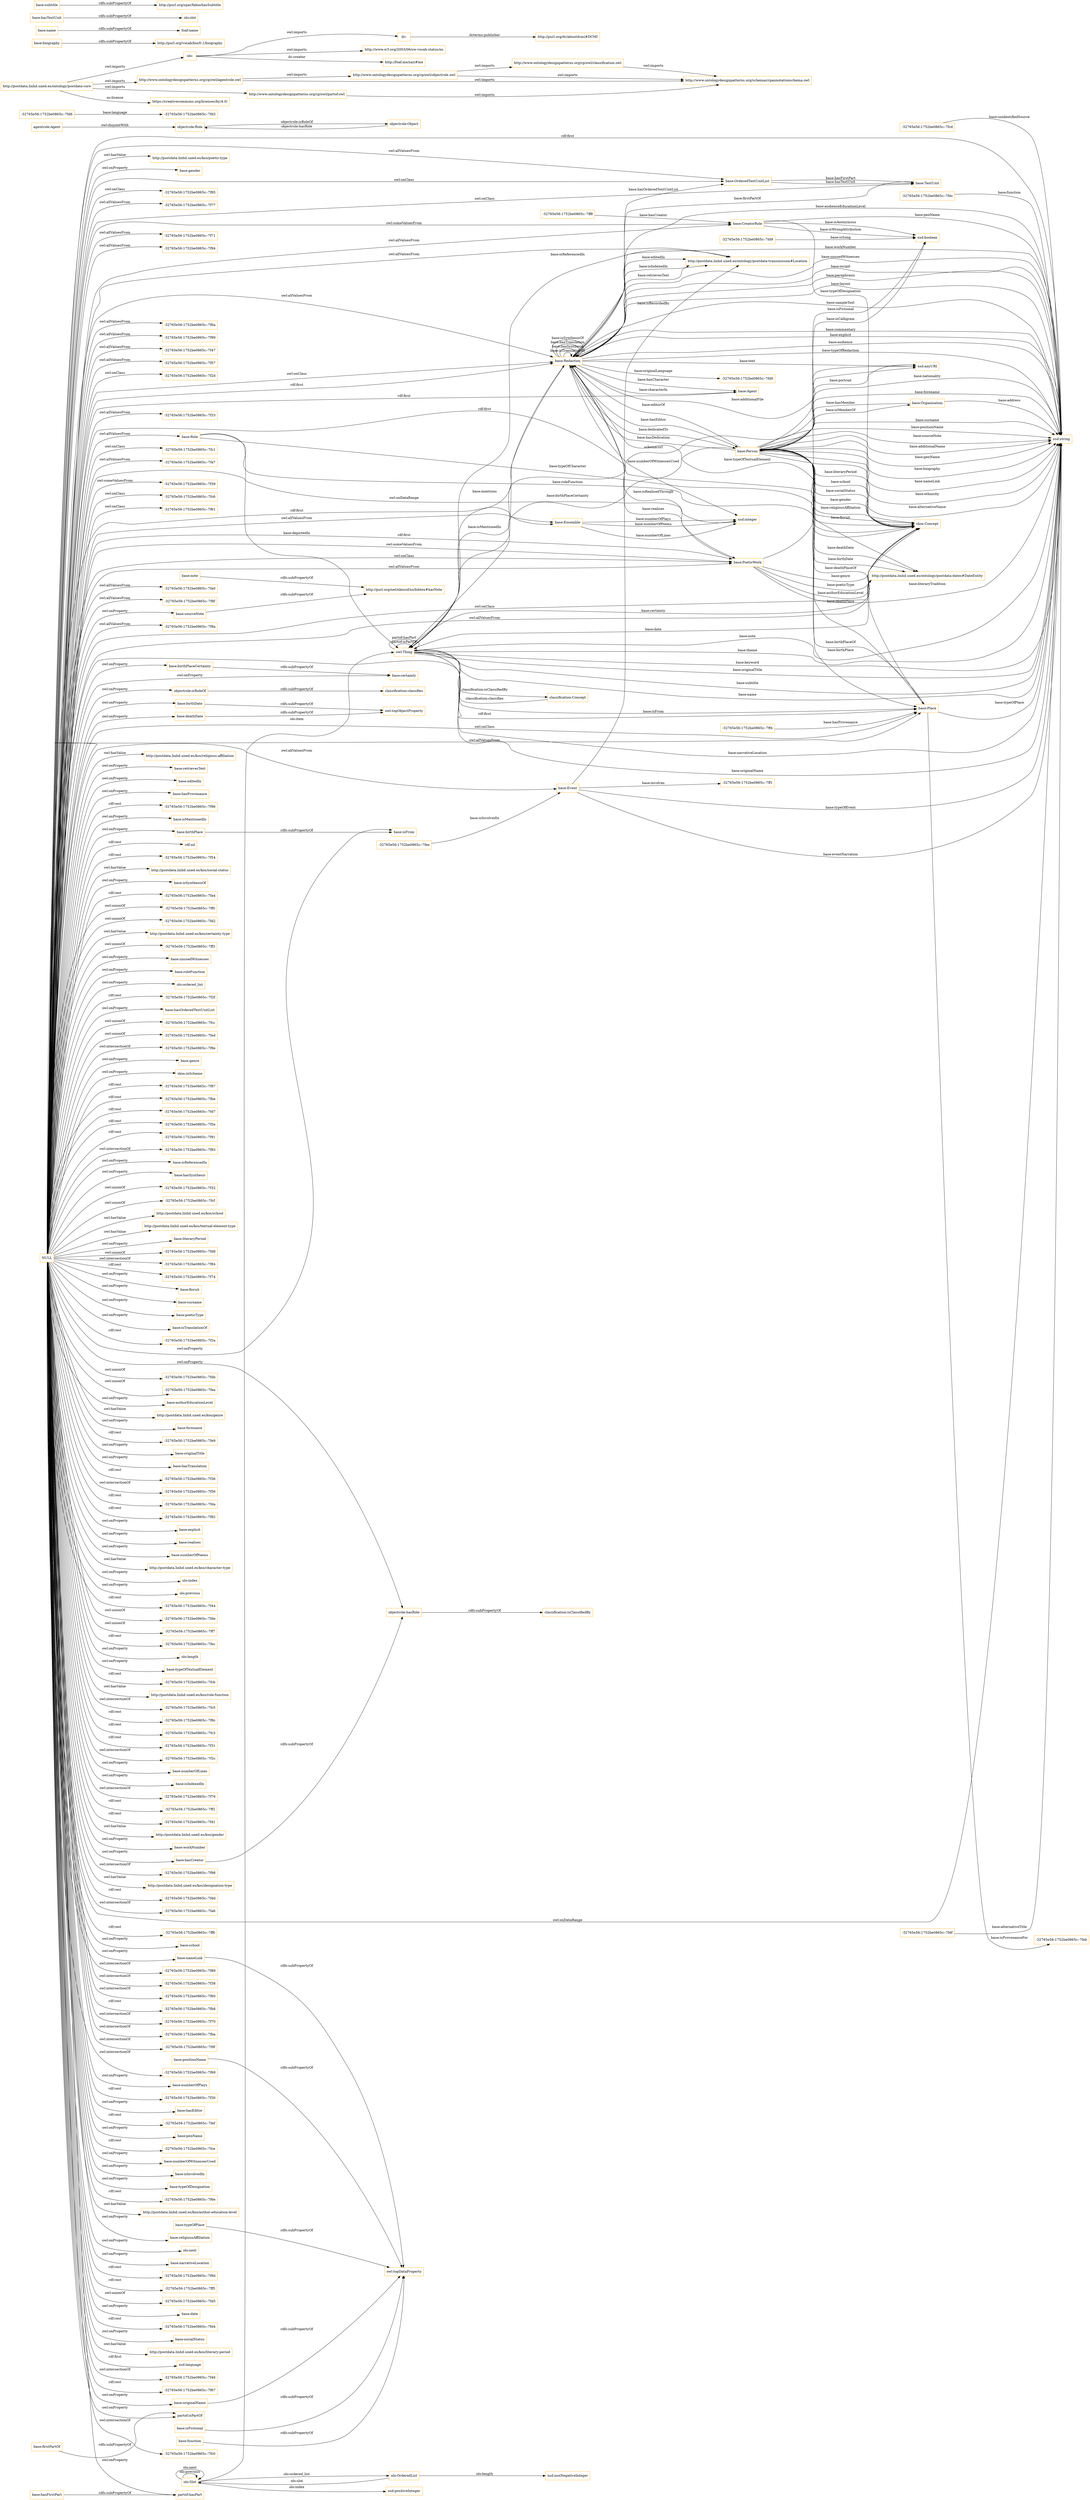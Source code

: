 digraph ar2dtool_diagram { 
rankdir=LR;
size="1501"
node [shape = rectangle, color="orange"]; "base:Role" "-32765e56:1752be0865c:-7f85" "-32765e56:1752be0865c:-7f77" "base:OrderedTextUnitList" "agentrole:Agent" "-32765e56:1752be0865c:-7f71" "-32765e56:1752be0865c:-7f94" "base:Agent" "base:CreatorRole" "-32765e56:1752be0865c:-7f6a" "-32765e56:1752be0865c:-7f99" "base:Person" "-32765e56:1752be0865c:-7ff8" "-32765e56:1752be0865c:-7fdf" "base:Organisation" "-32765e56:1752be0865c:-7f47" "-32765e56:1752be0865c:-7f57" "-32765e56:1752be0865c:-7f2d" "base:Redaction" "-32765e56:1752be0865c:-7f33" "base:Ensemble" "-32765e56:1752be0865c:-7fc1" "-32765e56:1752be0865c:-7ff1" "-32765e56:1752be0865c:-7fd9" "-32765e56:1752be0865c:-7fcd" "-32765e56:1752be0865c:-7fa7" "base:TextUnit" "-32765e56:1752be0865c:-7f39" "-32765e56:1752be0865c:-7fc6" "-32765e56:1752be0865c:-7f61" "skos:Concept" "http://postdata.linhd.uned.es/ontology/postdata-dates#DateEntity" "base:Place" "-32765e56:1752be0865c:-7feb" "base:Event" "-32765e56:1752be0865c:-7fa0" "-32765e56:1752be0865c:-7fd6" "-32765e56:1752be0865c:-7fdc" "-32765e56:1752be0865c:-7f8f" "-32765e56:1752be0865c:-7fee" "http://postdata.linhd.uned.es/ontology/postdata-transmission#Location" "-32765e56:1752be0865c:-7f8a" "-32765e56:1752be0865c:-7ff4" "base:PoeticWork" "owl:Thing" "objectrole:Role" "objectrole:Object" "olo:Slot" "olo:OrderedList" "classification:Concept" ; /*classes style*/
	"base:deathDate" -> "owl:topObjectProperty" [ label = "rdfs:subPropertyOf" ];
	"http://www.ontologydesignpatterns.org/cp/owl/objectrole.owl" -> "http://www.ontologydesignpatterns.org/cp/owl/classification.owl" [ label = "owl:imports" ];
	"http://www.ontologydesignpatterns.org/cp/owl/objectrole.owl" -> "http://www.ontologydesignpatterns.org/schemas/cpannotationschema.owl" [ label = "owl:imports" ];
	"http://www.ontologydesignpatterns.org/cp/owl/classification.owl" -> "http://www.ontologydesignpatterns.org/schemas/cpannotationschema.owl" [ label = "owl:imports" ];
	"base:firstPartOf" -> "partof:isPartOf" [ label = "rdfs:subPropertyOf" ];
	"agentrole:Agent" -> "objectrole:Role" [ label = "owl:disjointWith" ];
	"dc:" -> "http://purl.org/dc/aboutdcmi#DCMI" [ label = "dcterms:publisher" ];
	"olo:" -> "http://www.w3.org/2003/06/sw-vocab-status/ns" [ label = "owl:imports" ];
	"olo:" -> "dc:" [ label = "owl:imports" ];
	"olo:" -> "http://foaf.me/zazi#me" [ label = "dc:creator" ];
	"base:birthPlaceCertainty" -> "base:certainty" [ label = "rdfs:subPropertyOf" ];
	"base:biography" -> "http://purl.org/vocab/bio/0.1/biography" [ label = "rdfs:subPropertyOf" ];
	"objectrole:isRoleOf" -> "classification:classifies" [ label = "rdfs:subPropertyOf" ];
	"base:nameLink" -> "owl:topDataProperty" [ label = "rdfs:subPropertyOf" ];
	"base:sourceNote" -> "http://purl.org/net/nknouf/ns/bibtex#hasNote" [ label = "rdfs:subPropertyOf" ];
	"base:name" -> "foaf:name" [ label = "rdfs:subPropertyOf" ];
	"base:hasTextUnit" -> "olo:slot" [ label = "rdfs:subPropertyOf" ];
	"NULL" -> "base:birthPlace" [ label = "owl:onProperty" ];
	"NULL" -> "http://postdata.linhd.uned.es/kos/religious-affiliation" [ label = "owl:hasValue" ];
	"NULL" -> "-32765e56:1752be0865c:-7f61" [ label = "owl:onClass" ];
	"NULL" -> "base:PoeticWork" [ label = "owl:allValuesFrom" ];
	"NULL" -> "base:CreatorRole" [ label = "owl:someValuesFrom" ];
	"NULL" -> "base:retrievesText" [ label = "owl:onProperty" ];
	"NULL" -> "base:editedIn" [ label = "owl:onProperty" ];
	"NULL" -> "base:Place" [ label = "rdf:first" ];
	"NULL" -> "base:hasProvenance" [ label = "owl:onProperty" ];
	"NULL" -> "base:PoeticWork" [ label = "rdf:first" ];
	"NULL" -> "-32765e56:1752be0865c:-7f96" [ label = "rdf:rest" ];
	"NULL" -> "base:isMentionedIn" [ label = "owl:onProperty" ];
	"NULL" -> "base:birthDate" [ label = "owl:onProperty" ];
	"NULL" -> "rdf:nil" [ label = "rdf:rest" ];
	"NULL" -> "-32765e56:1752be0865c:-7f54" [ label = "rdf:rest" ];
	"NULL" -> "http://postdata.linhd.uned.es/kos/social-status" [ label = "owl:hasValue" ];
	"NULL" -> "base:isSynthesisOf" [ label = "owl:onProperty" ];
	"NULL" -> "-32765e56:1752be0865c:-7fa4" [ label = "rdf:rest" ];
	"NULL" -> "base:birthPlaceCertainty" [ label = "owl:onProperty" ];
	"NULL" -> "-32765e56:1752be0865c:-7ff0" [ label = "owl:unionOf" ];
	"NULL" -> "-32765e56:1752be0865c:-7fd2" [ label = "owl:unionOf" ];
	"NULL" -> "-32765e56:1752be0865c:-7f77" [ label = "owl:allValuesFrom" ];
	"NULL" -> "http://postdata.linhd.uned.es/kos/certainty-type" [ label = "owl:hasValue" ];
	"NULL" -> "-32765e56:1752be0865c:-7ff3" [ label = "owl:unionOf" ];
	"NULL" -> "base:unusedWitnesses" [ label = "owl:onProperty" ];
	"NULL" -> "objectrole:isRoleOf" [ label = "owl:onProperty" ];
	"NULL" -> "base:roleFunction" [ label = "owl:onProperty" ];
	"NULL" -> "partof:isPartOf" [ label = "owl:onProperty" ];
	"NULL" -> "olo:ordered_list" [ label = "owl:onProperty" ];
	"NULL" -> "-32765e56:1752be0865c:-7f2f" [ label = "rdf:rest" ];
	"NULL" -> "base:hasOrderedTextUnitList" [ label = "owl:onProperty" ];
	"NULL" -> "-32765e56:1752be0865c:-7fcc" [ label = "owl:unionOf" ];
	"NULL" -> "-32765e56:1752be0865c:-7fed" [ label = "owl:unionOf" ];
	"NULL" -> "-32765e56:1752be0865c:-7f8e" [ label = "owl:intersectionOf" ];
	"NULL" -> "base:Role" [ label = "owl:allValuesFrom" ];
	"NULL" -> "base:genre" [ label = "owl:onProperty" ];
	"NULL" -> "skos:inScheme" [ label = "owl:onProperty" ];
	"NULL" -> "base:OrderedTextUnitList" [ label = "owl:allValuesFrom" ];
	"NULL" -> "-32765e56:1752be0865c:-7f87" [ label = "rdf:rest" ];
	"NULL" -> "-32765e56:1752be0865c:-7fbe" [ label = "rdf:rest" ];
	"NULL" -> "-32765e56:1752be0865c:-7f8f" [ label = "owl:allValuesFrom" ];
	"NULL" -> "base:CreatorRole" [ label = "owl:allValuesFrom" ];
	"NULL" -> "-32765e56:1752be0865c:-7fd7" [ label = "rdf:rest" ];
	"NULL" -> "http://postdata.linhd.uned.es/ontology/postdata-dates#DateEntity" [ label = "owl:onClass" ];
	"NULL" -> "-32765e56:1752be0865c:-7f94" [ label = "owl:allValuesFrom" ];
	"NULL" -> "-32765e56:1752be0865c:-7f5e" [ label = "rdf:rest" ];
	"NULL" -> "base:Ensemble" [ label = "owl:allValuesFrom" ];
	"NULL" -> "-32765e56:1752be0865c:-7f91" [ label = "rdf:rest" ];
	"NULL" -> "-32765e56:1752be0865c:-7f93" [ label = "owl:intersectionOf" ];
	"NULL" -> "base:isReferencedIn" [ label = "owl:onProperty" ];
	"NULL" -> "base:hasSynthesis" [ label = "owl:onProperty" ];
	"NULL" -> "-32765e56:1752be0865c:-7f32" [ label = "owl:unionOf" ];
	"NULL" -> "-32765e56:1752be0865c:-7fcf" [ label = "owl:unionOf" ];
	"NULL" -> "base:Agent" [ label = "rdf:first" ];
	"NULL" -> "http://postdata.linhd.uned.es/kos/school" [ label = "owl:hasValue" ];
	"NULL" -> "skos:Concept" [ label = "rdf:first" ];
	"NULL" -> "http://postdata.linhd.uned.es/kos/textual-element-type" [ label = "owl:hasValue" ];
	"NULL" -> "base:literaryPeriod" [ label = "owl:onProperty" ];
	"NULL" -> "-32765e56:1752be0865c:-7fd8" [ label = "owl:unionOf" ];
	"NULL" -> "-32765e56:1752be0865c:-7f84" [ label = "owl:intersectionOf" ];
	"NULL" -> "-32765e56:1752be0865c:-7f74" [ label = "rdf:rest" ];
	"NULL" -> "base:floruit" [ label = "owl:onProperty" ];
	"NULL" -> "base:surname" [ label = "owl:onProperty" ];
	"NULL" -> "base:poeticType" [ label = "owl:onProperty" ];
	"NULL" -> "base:isTranslationOf" [ label = "owl:onProperty" ];
	"NULL" -> "-32765e56:1752be0865c:-7f2a" [ label = "rdf:rest" ];
	"NULL" -> "xsd:string" [ label = "owl:onDataRange" ];
	"NULL" -> "-32765e56:1752be0865c:-7fdb" [ label = "owl:unionOf" ];
	"NULL" -> "-32765e56:1752be0865c:-7fea" [ label = "owl:unionOf" ];
	"NULL" -> "base:authorEducationLevel" [ label = "owl:onProperty" ];
	"NULL" -> "http://postdata.linhd.uned.es/kos/genre" [ label = "owl:hasValue" ];
	"NULL" -> "base:forename" [ label = "owl:onProperty" ];
	"NULL" -> "-32765e56:1752be0865c:-7fe9" [ label = "rdf:rest" ];
	"NULL" -> "-32765e56:1752be0865c:-7f99" [ label = "owl:allValuesFrom" ];
	"NULL" -> "base:originalTitle" [ label = "owl:onProperty" ];
	"NULL" -> "base:hasTranslation" [ label = "owl:onProperty" ];
	"NULL" -> "-32765e56:1752be0865c:-7f36" [ label = "rdf:rest" ];
	"NULL" -> "-32765e56:1752be0865c:-7f56" [ label = "owl:intersectionOf" ];
	"NULL" -> "base:Redaction" [ label = "owl:allValuesFrom" ];
	"NULL" -> "-32765e56:1752be0865c:-7fda" [ label = "rdf:rest" ];
	"NULL" -> "-32765e56:1752be0865c:-7f82" [ label = "rdf:rest" ];
	"NULL" -> "base:explicit" [ label = "owl:onProperty" ];
	"NULL" -> "-32765e56:1752be0865c:-7fc1" [ label = "owl:onClass" ];
	"NULL" -> "base:realises" [ label = "owl:onProperty" ];
	"NULL" -> "-32765e56:1752be0865c:-7f71" [ label = "owl:allValuesFrom" ];
	"NULL" -> "base:numberOfPoems" [ label = "owl:onProperty" ];
	"NULL" -> "base:PoeticWork" [ label = "owl:someValuesFrom" ];
	"NULL" -> "http://postdata.linhd.uned.es/kos/character-type" [ label = "owl:hasValue" ];
	"NULL" -> "olo:index" [ label = "owl:onProperty" ];
	"NULL" -> "olo:previous" [ label = "owl:onProperty" ];
	"NULL" -> "-32765e56:1752be0865c:-7f44" [ label = "rdf:rest" ];
	"NULL" -> "-32765e56:1752be0865c:-7fde" [ label = "owl:unionOf" ];
	"NULL" -> "-32765e56:1752be0865c:-7fa0" [ label = "owl:allValuesFrom" ];
	"NULL" -> "-32765e56:1752be0865c:-7ff7" [ label = "owl:unionOf" ];
	"NULL" -> "base:PoeticWork" [ label = "owl:onClass" ];
	"NULL" -> "xsd:string" [ label = "rdf:first" ];
	"NULL" -> "-32765e56:1752be0865c:-7fec" [ label = "rdf:rest" ];
	"NULL" -> "olo:length" [ label = "owl:onProperty" ];
	"NULL" -> "base:typeOfTextualElement" [ label = "owl:onProperty" ];
	"NULL" -> "-32765e56:1752be0865c:-7fcb" [ label = "rdf:rest" ];
	"NULL" -> "http://postdata.linhd.uned.es/kos/role-function" [ label = "owl:hasValue" ];
	"NULL" -> "-32765e56:1752be0865c:-7fc5" [ label = "owl:intersectionOf" ];
	"NULL" -> "-32765e56:1752be0865c:-7f8c" [ label = "rdf:rest" ];
	"NULL" -> "-32765e56:1752be0865c:-7f6a" [ label = "owl:allValuesFrom" ];
	"NULL" -> "-32765e56:1752be0865c:-7fc3" [ label = "rdf:rest" ];
	"NULL" -> "-32765e56:1752be0865c:-7f31" [ label = "rdf:rest" ];
	"NULL" -> "-32765e56:1752be0865c:-7f2c" [ label = "owl:intersectionOf" ];
	"NULL" -> "base:numberOfLines" [ label = "owl:onProperty" ];
	"NULL" -> "-32765e56:1752be0865c:-7f8a" [ label = "owl:allValuesFrom" ];
	"NULL" -> "base:isIndexedIn" [ label = "owl:onProperty" ];
	"NULL" -> "-32765e56:1752be0865c:-7f76" [ label = "owl:intersectionOf" ];
	"NULL" -> "-32765e56:1752be0865c:-7f33" [ label = "owl:allValuesFrom" ];
	"NULL" -> "-32765e56:1752be0865c:-7ff2" [ label = "rdf:rest" ];
	"NULL" -> "-32765e56:1752be0865c:-7fd1" [ label = "rdf:rest" ];
	"NULL" -> "http://postdata.linhd.uned.es/kos/gender" [ label = "owl:hasValue" ];
	"NULL" -> "base:workNumber" [ label = "owl:onProperty" ];
	"NULL" -> "base:hasCreator" [ label = "owl:onProperty" ];
	"NULL" -> "-32765e56:1752be0865c:-7f98" [ label = "owl:intersectionOf" ];
	"NULL" -> "http://postdata.linhd.uned.es/kos/designation-type" [ label = "owl:hasValue" ];
	"NULL" -> "base:deathDate" [ label = "owl:onProperty" ];
	"NULL" -> "-32765e56:1752be0865c:-7fdd" [ label = "rdf:rest" ];
	"NULL" -> "-32765e56:1752be0865c:-7fa6" [ label = "owl:intersectionOf" ];
	"NULL" -> "base:isFrom" [ label = "owl:onProperty" ];
	"NULL" -> "-32765e56:1752be0865c:-7f57" [ label = "owl:allValuesFrom" ];
	"NULL" -> "-32765e56:1752be0865c:-7ff6" [ label = "rdf:rest" ];
	"NULL" -> "base:Redaction" [ label = "owl:onClass" ];
	"NULL" -> "base:school" [ label = "owl:onProperty" ];
	"NULL" -> "-32765e56:1752be0865c:-7f89" [ label = "owl:intersectionOf" ];
	"NULL" -> "xsd:integer" [ label = "owl:onDataRange" ];
	"NULL" -> "-32765e56:1752be0865c:-7f38" [ label = "owl:intersectionOf" ];
	"NULL" -> "-32765e56:1752be0865c:-7f60" [ label = "owl:intersectionOf" ];
	"NULL" -> "-32765e56:1752be0865c:-7f39" [ label = "owl:someValuesFrom" ];
	"NULL" -> "-32765e56:1752be0865c:-7fb8" [ label = "rdf:rest" ];
	"NULL" -> "-32765e56:1752be0865c:-7f70" [ label = "owl:intersectionOf" ];
	"NULL" -> "-32765e56:1752be0865c:-7fc6" [ label = "owl:onClass" ];
	"NULL" -> "-32765e56:1752be0865c:-7fba" [ label = "owl:intersectionOf" ];
	"NULL" -> "-32765e56:1752be0865c:-7f9f" [ label = "owl:intersectionOf" ];
	"NULL" -> "-32765e56:1752be0865c:-7f69" [ label = "owl:intersectionOf" ];
	"NULL" -> "objectrole:hasRole" [ label = "owl:onProperty" ];
	"NULL" -> "partof:hasPart" [ label = "owl:onProperty" ];
	"NULL" -> "base:Place" [ label = "owl:onClass" ];
	"NULL" -> "base:numberOfPlays" [ label = "owl:onProperty" ];
	"NULL" -> "-32765e56:1752be0865c:-7f30" [ label = "rdf:rest" ];
	"NULL" -> "base:hasEditor" [ label = "owl:onProperty" ];
	"NULL" -> "base:nameLink" [ label = "owl:onProperty" ];
	"NULL" -> "base:Ensemble" [ label = "rdf:first" ];
	"NULL" -> "-32765e56:1752be0865c:-7fef" [ label = "rdf:rest" ];
	"NULL" -> "base:penName" [ label = "owl:onProperty" ];
	"NULL" -> "-32765e56:1752be0865c:-7f47" [ label = "owl:allValuesFrom" ];
	"NULL" -> "-32765e56:1752be0865c:-7fce" [ label = "rdf:rest" ];
	"NULL" -> "base:numberOfWitnessesUsed" [ label = "owl:onProperty" ];
	"NULL" -> "base:isInvolvedIn" [ label = "owl:onProperty" ];
	"NULL" -> "base:typeOfDesignation" [ label = "owl:onProperty" ];
	"NULL" -> "-32765e56:1752be0865c:-7f6e" [ label = "rdf:rest" ];
	"NULL" -> "http://postdata.linhd.uned.es/ontology/postdata-transmission#Location" [ label = "owl:allValuesFrom" ];
	"NULL" -> "base:Redaction" [ label = "rdf:first" ];
	"NULL" -> "http://postdata.linhd.uned.es/kos/author-education-level" [ label = "owl:hasValue" ];
	"NULL" -> "base:originalName" [ label = "owl:onProperty" ];
	"NULL" -> "base:religiousAffiliation" [ label = "owl:onProperty" ];
	"NULL" -> "olo:next" [ label = "owl:onProperty" ];
	"NULL" -> "base:sourceNote" [ label = "owl:onProperty" ];
	"NULL" -> "base:narrativeLocation" [ label = "owl:onProperty" ];
	"NULL" -> "-32765e56:1752be0865c:-7f9d" [ label = "rdf:rest" ];
	"NULL" -> "-32765e56:1752be0865c:-7ff5" [ label = "rdf:rest" ];
	"NULL" -> "base:certainty" [ label = "owl:onProperty" ];
	"NULL" -> "-32765e56:1752be0865c:-7f85" [ label = "owl:onClass" ];
	"NULL" -> "-32765e56:1752be0865c:-7fd5" [ label = "owl:unionOf" ];
	"NULL" -> "base:date" [ label = "owl:onProperty" ];
	"NULL" -> "-32765e56:1752be0865c:-7fd4" [ label = "rdf:rest" ];
	"NULL" -> "-32765e56:1752be0865c:-7fa7" [ label = "owl:allValuesFrom" ];
	"NULL" -> "base:TextUnit" [ label = "owl:onClass" ];
	"NULL" -> "base:Place" [ label = "owl:allValuesFrom" ];
	"NULL" -> "base:socialStatus" [ label = "owl:onProperty" ];
	"NULL" -> "http://postdata.linhd.uned.es/kos/literary-period" [ label = "owl:hasValue" ];
	"NULL" -> "http://postdata.linhd.uned.es/ontology/postdata-dates#DateEntity" [ label = "owl:allValuesFrom" ];
	"NULL" -> "xsd:language" [ label = "rdf:first" ];
	"NULL" -> "-32765e56:1752be0865c:-7f46" [ label = "owl:intersectionOf" ];
	"NULL" -> "-32765e56:1752be0865c:-7f2d" [ label = "owl:onClass" ];
	"NULL" -> "-32765e56:1752be0865c:-7f67" [ label = "rdf:rest" ];
	"NULL" -> "-32765e56:1752be0865c:-7fc0" [ label = "owl:intersectionOf" ];
	"NULL" -> "http://postdata.linhd.uned.es/kos/poetic-type" [ label = "owl:hasValue" ];
	"NULL" -> "base:gender" [ label = "owl:onProperty" ];
	"NULL" -> "base:OrderedTextUnitList" [ label = "owl:onClass" ];
	"NULL" -> "base:Event" [ label = "owl:allValuesFrom" ];
	"base:hasFirstPart" -> "partof:hasPart" [ label = "rdfs:subPropertyOf" ];
	"base:hasCreator" -> "objectrole:hasRole" [ label = "rdfs:subPropertyOf" ];
	"base:birthPlace" -> "base:isFrom" [ label = "rdfs:subPropertyOf" ];
	"http://www.ontologydesignpatterns.org/cp/owl/agentrole.owl" -> "http://www.ontologydesignpatterns.org/cp/owl/objectrole.owl" [ label = "owl:imports" ];
	"http://www.ontologydesignpatterns.org/cp/owl/agentrole.owl" -> "http://www.ontologydesignpatterns.org/schemas/cpannotationschema.owl" [ label = "owl:imports" ];
	"base:isFictional" -> "owl:topDataProperty" [ label = "rdfs:subPropertyOf" ];
	"base:subtitle" -> "http://purl.org/spar/fabio/hasSubtitle" [ label = "rdfs:subPropertyOf" ];
	"base:function" -> "owl:topDataProperty" [ label = "rdfs:subPropertyOf" ];
	"base:originalName" -> "owl:topDataProperty" [ label = "rdfs:subPropertyOf" ];
	"http://www.ontologydesignpatterns.org/cp/owl/partof.owl" -> "http://www.ontologydesignpatterns.org/schemas/cpannotationschema.owl" [ label = "owl:imports" ];
	"http://postdata.linhd.uned.es/ontology/postdata-core" -> "https://creativecommons.org/licenses/by/4.0/" [ label = "ns:license" ];
	"http://postdata.linhd.uned.es/ontology/postdata-core" -> "http://www.ontologydesignpatterns.org/cp/owl/partof.owl" [ label = "owl:imports" ];
	"http://postdata.linhd.uned.es/ontology/postdata-core" -> "http://www.ontologydesignpatterns.org/cp/owl/agentrole.owl" [ label = "owl:imports" ];
	"http://postdata.linhd.uned.es/ontology/postdata-core" -> "olo:" [ label = "owl:imports" ];
	"base:note" -> "http://purl.org/net/nknouf/ns/bibtex#hasNote" [ label = "rdfs:subPropertyOf" ];
	"base:birthDate" -> "owl:topObjectProperty" [ label = "rdfs:subPropertyOf" ];
	"base:positionName" -> "owl:topDataProperty" [ label = "rdfs:subPropertyOf" ];
	"objectrole:hasRole" -> "classification:isClassifiedBy" [ label = "rdfs:subPropertyOf" ];
	"base:typeOfPlace" -> "owl:topDataProperty" [ label = "rdfs:subPropertyOf" ];
	"base:Redaction" -> "owl:Thing" [ label = "base:mentions" ];
	"base:Person" -> "xsd:boolean" [ label = "base:isFictional" ];
	"owl:Thing" -> "xsd:string" [ label = "base:narrativeLocation" ];
	"base:CreatorRole" -> "xsd:string" [ label = "base:penName" ];
	"base:Person" -> "base:Place" [ label = "base:deathPlace" ];
	"base:Ensemble" -> "xsd:integer" [ label = "base:numberOfLines" ];
	"base:Redaction" -> "xsd:string" [ label = "base:audienceEducationLevel" ];
	"base:Event" -> "xsd:string" [ label = "base:eventNarration" ];
	"base:Redaction" -> "xsd:string" [ label = "base:workNumber" ];
	"owl:Thing" -> "xsd:string" [ label = "base:originalName" ];
	"base:OrderedTextUnitList" -> "base:TextUnit" [ label = "base:hasTextUnit" ];
	"base:Redaction" -> "base:Person" [ label = "base:hasEditor" ];
	"olo:Slot" -> "olo:Slot" [ label = "olo:previous" ];
	"base:Redaction" -> "xsd:string" [ label = "base:unusedWitnesses" ];
	"base:Place" -> "base:Person" [ label = "base:deathPlaceOf" ];
	"base:Person" -> "http://postdata.linhd.uned.es/ontology/postdata-dates#DateEntity" [ label = "base:floruit" ];
	"base:Person" -> "xsd:string" [ label = "base:surname" ];
	"base:Person" -> "xsd:string" [ label = "base:positionName" ];
	"classification:Concept" -> "owl:Thing" [ label = "classification:classifies" ];
	"-32765e56:1752be0865c:-7ff8" -> "base:CreatorRole" [ label = "base:hasCreator" ];
	"base:Redaction" -> "xsd:string" [ label = "base:paraphrasis" ];
	"base:Person" -> "base:Redaction" [ label = "base:hasDedication" ];
	"base:Event" -> "xsd:string" [ label = "base:typeOfEvent" ];
	"base:Person" -> "http://postdata.linhd.uned.es/ontology/postdata-dates#DateEntity" [ label = "base:deathDate" ];
	"base:Person" -> "base:Place" [ label = "base:birthPlace" ];
	"base:Event" -> "http://postdata.linhd.uned.es/ontology/postdata-transmission#Location" [ label = "base:isRecordedBy" ];
	"base:CreatorRole" -> "xsd:boolean" [ label = "base:isAnonymous" ];
	"base:Redaction" -> "base:Agent" [ label = "base:hasCharacter" ];
	"base:Redaction" -> "xsd:anyURI" [ label = "base:text" ];
	"base:Redaction" -> "xsd:anyURI" [ label = "base:additionalFile" ];
	"base:Person" -> "base:Organisation" [ label = "base:isMemberOf" ];
	"base:Redaction" -> "xsd:string" [ label = "base:layout" ];
	"base:PoeticWork" -> "xsd:boolean" [ label = "base:isCalligram" ];
	"olo:Slot" -> "olo:OrderedList" [ label = "olo:ordered_list" ];
	"base:Redaction" -> "http://postdata.linhd.uned.es/ontology/postdata-transmission#Location" [ label = "base:editedIn" ];
	"base:Redaction" -> "skos:Concept" [ label = "base:typeOfTextualElement" ];
	"olo:OrderedList" -> "xsd:nonNegativeInteger" [ label = "olo:length" ];
	"-32765e56:1752be0865c:-7fee" -> "base:Event" [ label = "base:isInvolvedIn" ];
	"base:PoeticWork" -> "base:Redaction" [ label = "base:isRealisedThrough" ];
	"base:Redaction" -> "base:PoeticWork" [ label = "base:realises" ];
	"base:Person" -> "skos:Concept" [ label = "base:religiousAffiliation" ];
	"base:Person" -> "xsd:string" [ label = "base:sourceNote" ];
	"base:Redaction" -> "xsd:string" [ label = "base:sampleText" ];
	"base:Redaction" -> "xsd:string" [ label = "base:incipit" ];
	"base:Person" -> "http://postdata.linhd.uned.es/ontology/postdata-dates#DateEntity" [ label = "base:birthDate" ];
	"base:Person" -> "owl:Thing" [ label = "base:birthPlaceCertainty" ];
	"base:Person" -> "skos:Concept" [ label = "base:literaryPeriod" ];
	"base:Person" -> "xsd:string" [ label = "base:additionalName" ];
	"base:Person" -> "xsd:string" [ label = "base:genName" ];
	"base:Person" -> "base:Redaction" [ label = "base:editorOf" ];
	"base:CreatorRole" -> "skos:Concept" [ label = "base:typeOfDesignation" ];
	"base:Person" -> "xsd:string" [ label = "base:biography" ];
	"base:Redaction" -> "base:Redaction" [ label = "base:isTranslationOf" ];
	"owl:Thing" -> "skos:Concept" [ label = "base:certainty" ];
	"base:Redaction" -> "base:Redaction" [ label = "base:hasSynthesis" ];
	"olo:OrderedList" -> "olo:Slot" [ label = "olo:slot" ];
	"base:Person" -> "skos:Concept" [ label = "base:school" ];
	"olo:Slot" -> "olo:Slot" [ label = "olo:next" ];
	"owl:Thing" -> "xsd:anyURI" [ label = "schema:url" ];
	"owl:Thing" -> "http://postdata.linhd.uned.es/ontology/postdata-transmission#Location" [ label = "base:isReferencedIn" ];
	"base:PoeticWork" -> "xsd:string" [ label = "base:literaryTradition" ];
	"owl:Thing" -> "xsd:string" [ label = "base:note" ];
	"-32765e56:1752be0865c:-7fcd" -> "xsd:string" [ label = "base:unidentifiedSource" ];
	"owl:Thing" -> "xsd:string" [ label = "base:theme" ];
	"base:Event" -> "-32765e56:1752be0865c:-7ff1" [ label = "base:involves" ];
	"base:Role" -> "skos:Concept" [ label = "base:roleFunction" ];
	"base:PoeticWork" -> "skos:Concept" [ label = "base:poeticType" ];
	"olo:Slot" -> "owl:Thing" [ label = "olo:item" ];
	"base:Place" -> "xsd:string" [ label = "base:typeOfPlace" ];
	"-32765e56:1752be0865c:-7fd9" -> "xsd:boolean" [ label = "base:isSong" ];
	"base:Person" -> "xsd:string" [ label = "base:nameLink" ];
	"base:Ensemble" -> "xsd:integer" [ label = "base:numberOfPlays" ];
	"base:Place" -> "base:Person" [ label = "base:birthPlaceOf" ];
	"base:Redaction" -> "http://postdata.linhd.uned.es/ontology/postdata-transmission#Location" [ label = "base:isIndexedIn" ];
	"base:Person" -> "xsd:string" [ label = "base:ethnicity" ];
	"owl:Thing" -> "xsd:string" [ label = "base:keyword" ];
	"base:Redaction" -> "xsd:string" [ label = "base:commentary" ];
	"base:Redaction" -> "base:OrderedTextUnitList" [ label = "base:hasOrderedTextUnitList" ];
	"owl:Thing" -> "xsd:string" [ label = "base:originalTitle" ];
	"base:Person" -> "skos:Concept" [ label = "base:socialStatus" ];
	"owl:Thing" -> "classification:Concept" [ label = "classification:isClassifiedBy" ];
	"owl:Thing" -> "owl:Thing" [ label = "partof:isPartOf" ];
	"olo:Slot" -> "xsd:positiveInteger" [ label = "olo:index" ];
	"-32765e56:1752be0865c:-7fdc" -> "xsd:string" [ label = "base:function" ];
	"base:PoeticWork" -> "skos:Concept" [ label = "base:authorEducationLevel" ];
	"owl:Thing" -> "base:Place" [ label = "base:isFrom" ];
	"base:Redaction" -> "base:Redaction" [ label = "base:hasTranslation" ];
	"base:CreatorRole" -> "xsd:boolean" [ label = "base:isWrongAttribution" ];
	"owl:Thing" -> "http://postdata.linhd.uned.es/ontology/postdata-dates#DateEntity" [ label = "base:date" ];
	"base:TextUnit" -> "base:Redaction" [ label = "base:firstPartOf" ];
	"base:Person" -> "xsd:string" [ label = "base:alternativeName" ];
	"objectrole:Object" -> "objectrole:Role" [ label = "objectrole:hasRole" ];
	"-32765e56:1752be0865c:-7ff4" -> "base:Place" [ label = "base:hasProvenance" ];
	"base:Person" -> "xsd:string" [ label = "base:nationality" ];
	"owl:Thing" -> "base:Redaction" [ label = "base:isMentionedIn" ];
	"base:OrderedTextUnitList" -> "base:TextUnit" [ label = "base:hasFirstPart" ];
	"base:Person" -> "xsd:anyURI" [ label = "base:portrait" ];
	"-32765e56:1752be0865c:-7fdf" -> "xsd:string" [ label = "base:alternativeTitle" ];
	"base:Organisation" -> "xsd:string" [ label = "base:address" ];
	"base:Role" -> "skos:Concept" [ label = "base:typeOfCharacter" ];
	"base:Organisation" -> "base:Person" [ label = "base:hasMember" ];
	"base:Place" -> "-32765e56:1752be0865c:-7feb" [ label = "base:isProvenanceFor" ];
	"base:Redaction" -> "xsd:string" [ label = "base:explicit" ];
	"owl:Thing" -> "xsd:string" [ label = "base:subtitle" ];
	"base:Redaction" -> "http://postdata.linhd.uned.es/ontology/postdata-transmission#Location" [ label = "base:retrievesText" ];
	"base:Person" -> "skos:Concept" [ label = "base:gender" ];
	"base:PoeticWork" -> "skos:Concept" [ label = "base:genre" ];
	"owl:Thing" -> "xsd:string" [ label = "base:name" ];
	"base:Redaction" -> "base:Person" [ label = "base:dedicatedTo" ];
	"base:Person" -> "xsd:string" [ label = "base:forename" ];
	"base:Redaction" -> "xsd:string" [ label = "base:audience" ];
	"base:Ensemble" -> "xsd:integer" [ label = "base:numberOfPoems" ];
	"base:Redaction" -> "xsd:string" [ label = "base:typeOfRedaction" ];
	"base:Redaction" -> "xsd:integer" [ label = "base:numberOfWitnessesUsed" ];
	"base:Redaction" -> "-32765e56:1752be0865c:-7fd0" [ label = "base:originalLanguage" ];
	"owl:Thing" -> "owl:Thing" [ label = "partof:hasPart" ];
	"base:Role" -> "owl:Thing" [ label = "base:depictedIn" ];
	"base:Agent" -> "base:Redaction" [ label = "base:characterIn" ];
	"-32765e56:1752be0865c:-7fd6" -> "-32765e56:1752be0865c:-7fd3" [ label = "base:language" ];
	"objectrole:Role" -> "objectrole:Object" [ label = "objectrole:isRoleOf" ];
	"base:Redaction" -> "base:Redaction" [ label = "base:isSynthesisOf" ];

}
